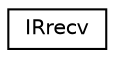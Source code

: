 digraph "Graphical Class Hierarchy"
{
 // LATEX_PDF_SIZE
  edge [fontname="Helvetica",fontsize="10",labelfontname="Helvetica",labelfontsize="10"];
  node [fontname="Helvetica",fontsize="10",shape=record];
  rankdir="LR";
  Node0 [label="IRrecv",height=0.2,width=0.4,color="black", fillcolor="white", style="filled",URL="$classIRrecv.html",tooltip=" "];
}
